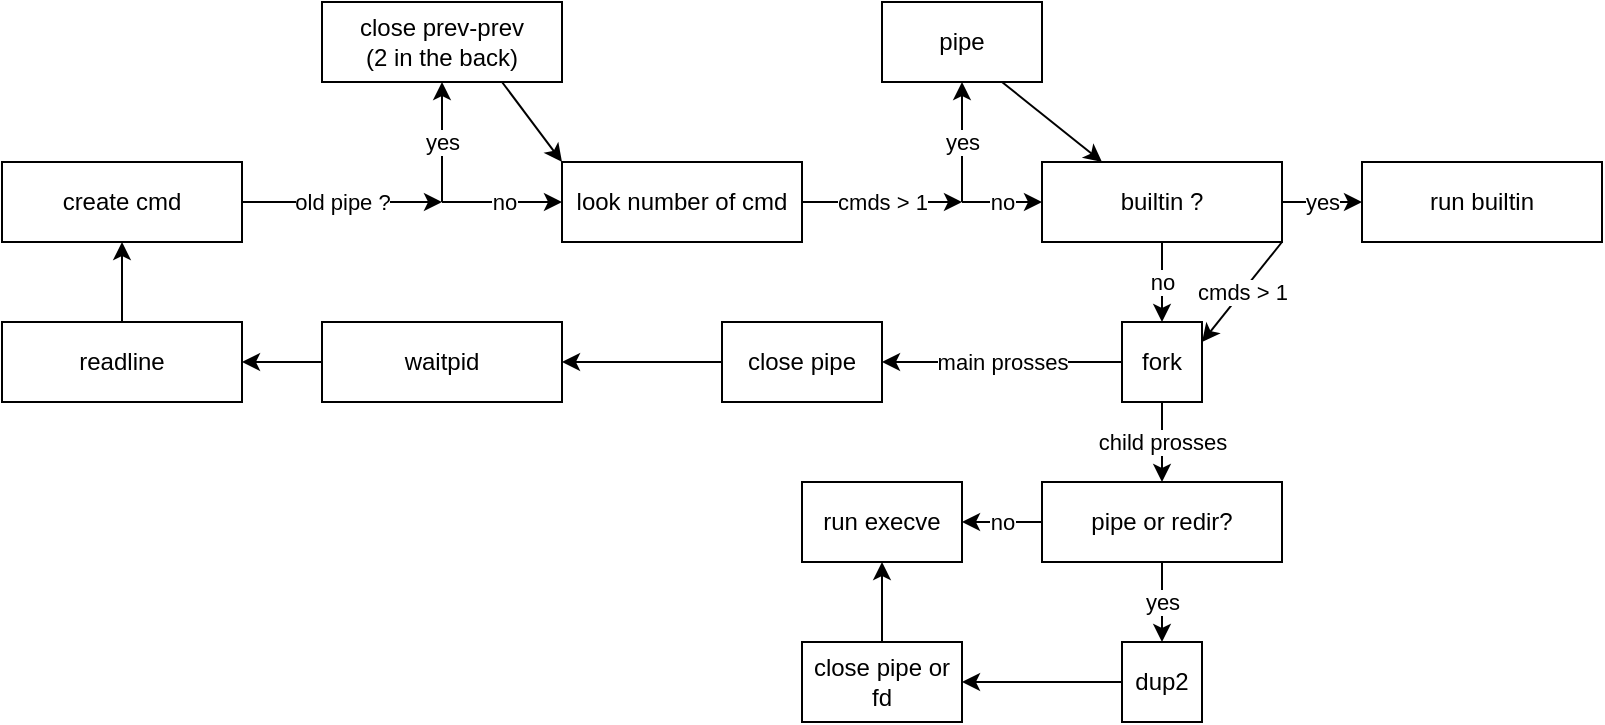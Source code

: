 <mxfile version="26.0.3">
  <diagram name="Page-1" id="vPPKM-zbCPbBMnepHrfe">
    <mxGraphModel dx="1712" dy="1262" grid="1" gridSize="10" guides="1" tooltips="1" connect="1" arrows="1" fold="1" page="1" pageScale="1" pageWidth="850" pageHeight="1100" math="0" shadow="0">
      <root>
        <mxCell id="0" />
        <mxCell id="1" parent="0" />
        <mxCell id="a0XvktiSnbQnQ7Jx8TSW-2" value="create cmd" style="whiteSpace=wrap;html=1;" parent="1" vertex="1">
          <mxGeometry y="240" width="120" height="40" as="geometry" />
        </mxCell>
        <mxCell id="a0XvktiSnbQnQ7Jx8TSW-3" value="look number of cmd" style="whiteSpace=wrap;html=1;" parent="1" vertex="1">
          <mxGeometry x="280" y="240" width="120" height="40" as="geometry" />
        </mxCell>
        <mxCell id="a0XvktiSnbQnQ7Jx8TSW-10" value="pipe" style="whiteSpace=wrap;html=1;" parent="1" vertex="1">
          <mxGeometry x="440" y="160" width="80" height="40" as="geometry" />
        </mxCell>
        <mxCell id="a0XvktiSnbQnQ7Jx8TSW-12" value="builtin ?" style="whiteSpace=wrap;html=1;" parent="1" vertex="1">
          <mxGeometry x="520" y="240" width="120" height="40" as="geometry" />
        </mxCell>
        <mxCell id="a0XvktiSnbQnQ7Jx8TSW-17" value="" style="endArrow=classic;html=1;rounded=0;exitX=1;exitY=0.5;exitDx=0;exitDy=0;" parent="1" source="a0XvktiSnbQnQ7Jx8TSW-2" edge="1">
          <mxGeometry relative="1" as="geometry">
            <mxPoint x="200" y="240" as="sourcePoint" />
            <mxPoint x="220" y="260" as="targetPoint" />
          </mxGeometry>
        </mxCell>
        <mxCell id="a0XvktiSnbQnQ7Jx8TSW-18" value="old pipe ?" style="edgeLabel;resizable=0;html=1;;align=center;verticalAlign=middle;" parent="a0XvktiSnbQnQ7Jx8TSW-17" connectable="0" vertex="1">
          <mxGeometry relative="1" as="geometry" />
        </mxCell>
        <mxCell id="a0XvktiSnbQnQ7Jx8TSW-19" value="close prev-prev&lt;br&gt;(2 in the back)" style="whiteSpace=wrap;html=1;" parent="1" vertex="1">
          <mxGeometry x="160" y="160" width="120" height="40" as="geometry" />
        </mxCell>
        <mxCell id="a0XvktiSnbQnQ7Jx8TSW-22" value="" style="endArrow=classic;html=1;rounded=0;entryX=0.5;entryY=1;entryDx=0;entryDy=0;" parent="1" target="a0XvktiSnbQnQ7Jx8TSW-19" edge="1">
          <mxGeometry relative="1" as="geometry">
            <mxPoint x="220" y="260" as="sourcePoint" />
            <mxPoint x="450" y="240" as="targetPoint" />
          </mxGeometry>
        </mxCell>
        <mxCell id="a0XvktiSnbQnQ7Jx8TSW-23" value="yes" style="edgeLabel;resizable=0;html=1;;align=center;verticalAlign=middle;" parent="a0XvktiSnbQnQ7Jx8TSW-22" connectable="0" vertex="1">
          <mxGeometry relative="1" as="geometry" />
        </mxCell>
        <mxCell id="a0XvktiSnbQnQ7Jx8TSW-24" value="" style="endArrow=classic;html=1;rounded=0;" parent="1" edge="1">
          <mxGeometry relative="1" as="geometry">
            <mxPoint x="220" y="260" as="sourcePoint" />
            <mxPoint x="280" y="260" as="targetPoint" />
          </mxGeometry>
        </mxCell>
        <mxCell id="a0XvktiSnbQnQ7Jx8TSW-25" value="no" style="edgeLabel;resizable=0;html=1;;align=center;verticalAlign=middle;" parent="a0XvktiSnbQnQ7Jx8TSW-24" connectable="0" vertex="1">
          <mxGeometry relative="1" as="geometry">
            <mxPoint x="1" as="offset" />
          </mxGeometry>
        </mxCell>
        <mxCell id="a0XvktiSnbQnQ7Jx8TSW-26" value="" style="endArrow=classic;html=1;rounded=0;exitX=0.75;exitY=1;exitDx=0;exitDy=0;entryX=0;entryY=0;entryDx=0;entryDy=0;" parent="1" source="a0XvktiSnbQnQ7Jx8TSW-19" target="a0XvktiSnbQnQ7Jx8TSW-3" edge="1">
          <mxGeometry width="50" height="50" relative="1" as="geometry">
            <mxPoint x="350" y="280" as="sourcePoint" />
            <mxPoint x="400" y="230" as="targetPoint" />
          </mxGeometry>
        </mxCell>
        <mxCell id="a0XvktiSnbQnQ7Jx8TSW-27" value="" style="endArrow=classic;html=1;rounded=0;exitX=1;exitY=0.5;exitDx=0;exitDy=0;" parent="1" source="a0XvktiSnbQnQ7Jx8TSW-3" edge="1">
          <mxGeometry relative="1" as="geometry">
            <mxPoint x="420" y="259.71" as="sourcePoint" />
            <mxPoint x="480" y="260" as="targetPoint" />
          </mxGeometry>
        </mxCell>
        <mxCell id="a0XvktiSnbQnQ7Jx8TSW-28" value="cmds &amp;gt; 1" style="edgeLabel;resizable=0;html=1;;align=center;verticalAlign=middle;" parent="a0XvktiSnbQnQ7Jx8TSW-27" connectable="0" vertex="1">
          <mxGeometry relative="1" as="geometry" />
        </mxCell>
        <mxCell id="a0XvktiSnbQnQ7Jx8TSW-31" value="" style="endArrow=classic;html=1;rounded=0;" parent="1" edge="1">
          <mxGeometry relative="1" as="geometry">
            <mxPoint x="480" y="260" as="sourcePoint" />
            <mxPoint x="480" y="200" as="targetPoint" />
          </mxGeometry>
        </mxCell>
        <mxCell id="a0XvktiSnbQnQ7Jx8TSW-32" value="yes" style="edgeLabel;resizable=0;html=1;;align=center;verticalAlign=middle;" parent="a0XvktiSnbQnQ7Jx8TSW-31" connectable="0" vertex="1">
          <mxGeometry relative="1" as="geometry" />
        </mxCell>
        <mxCell id="a0XvktiSnbQnQ7Jx8TSW-38" value="" style="endArrow=classic;html=1;rounded=0;entryX=0;entryY=0.5;entryDx=0;entryDy=0;" parent="1" target="a0XvktiSnbQnQ7Jx8TSW-12" edge="1">
          <mxGeometry relative="1" as="geometry">
            <mxPoint x="480" y="260" as="sourcePoint" />
            <mxPoint x="530" y="280" as="targetPoint" />
          </mxGeometry>
        </mxCell>
        <mxCell id="a0XvktiSnbQnQ7Jx8TSW-39" value="no" style="edgeLabel;resizable=0;html=1;;align=center;verticalAlign=middle;" parent="a0XvktiSnbQnQ7Jx8TSW-38" connectable="0" vertex="1">
          <mxGeometry relative="1" as="geometry" />
        </mxCell>
        <mxCell id="a0XvktiSnbQnQ7Jx8TSW-41" value="" style="endArrow=classic;html=1;rounded=0;exitX=0.75;exitY=1;exitDx=0;exitDy=0;entryX=0.25;entryY=0;entryDx=0;entryDy=0;" parent="1" source="a0XvktiSnbQnQ7Jx8TSW-10" target="a0XvktiSnbQnQ7Jx8TSW-12" edge="1">
          <mxGeometry width="50" height="50" relative="1" as="geometry">
            <mxPoint x="470" y="290" as="sourcePoint" />
            <mxPoint x="520" y="240" as="targetPoint" />
          </mxGeometry>
        </mxCell>
        <mxCell id="a0XvktiSnbQnQ7Jx8TSW-42" value="fork" style="whiteSpace=wrap;html=1;" parent="1" vertex="1">
          <mxGeometry x="560" y="320" width="40" height="40" as="geometry" />
        </mxCell>
        <mxCell id="a0XvktiSnbQnQ7Jx8TSW-43" value="" style="endArrow=classic;html=1;rounded=0;entryX=0.5;entryY=0;entryDx=0;entryDy=0;exitX=0.5;exitY=1;exitDx=0;exitDy=0;" parent="1" source="a0XvktiSnbQnQ7Jx8TSW-12" target="a0XvktiSnbQnQ7Jx8TSW-42" edge="1">
          <mxGeometry relative="1" as="geometry">
            <mxPoint x="600" y="300" as="sourcePoint" />
            <mxPoint x="640" y="300" as="targetPoint" />
          </mxGeometry>
        </mxCell>
        <mxCell id="a0XvktiSnbQnQ7Jx8TSW-44" value="no" style="edgeLabel;resizable=0;html=1;;align=center;verticalAlign=middle;" parent="a0XvktiSnbQnQ7Jx8TSW-43" connectable="0" vertex="1">
          <mxGeometry relative="1" as="geometry" />
        </mxCell>
        <mxCell id="a0XvktiSnbQnQ7Jx8TSW-46" value="" style="endArrow=classic;html=1;rounded=0;entryX=1;entryY=0.25;entryDx=0;entryDy=0;exitX=1;exitY=1;exitDx=0;exitDy=0;" parent="1" source="a0XvktiSnbQnQ7Jx8TSW-12" target="a0XvktiSnbQnQ7Jx8TSW-42" edge="1">
          <mxGeometry relative="1" as="geometry">
            <mxPoint x="640" y="290" as="sourcePoint" />
            <mxPoint x="640" y="330" as="targetPoint" />
          </mxGeometry>
        </mxCell>
        <mxCell id="a0XvktiSnbQnQ7Jx8TSW-47" value="cmds &amp;gt; 1" style="edgeLabel;resizable=0;html=1;;align=center;verticalAlign=middle;" parent="a0XvktiSnbQnQ7Jx8TSW-46" connectable="0" vertex="1">
          <mxGeometry relative="1" as="geometry" />
        </mxCell>
        <mxCell id="a0XvktiSnbQnQ7Jx8TSW-49" value="" style="endArrow=classic;html=1;rounded=0;exitX=1;exitY=0.5;exitDx=0;exitDy=0;entryX=0;entryY=0.5;entryDx=0;entryDy=0;" parent="1" source="a0XvktiSnbQnQ7Jx8TSW-12" target="a0XvktiSnbQnQ7Jx8TSW-51" edge="1">
          <mxGeometry relative="1" as="geometry">
            <mxPoint x="710" y="280" as="sourcePoint" />
            <mxPoint x="680" y="260" as="targetPoint" />
          </mxGeometry>
        </mxCell>
        <mxCell id="a0XvktiSnbQnQ7Jx8TSW-50" value="yes" style="edgeLabel;resizable=0;html=1;;align=center;verticalAlign=middle;" parent="a0XvktiSnbQnQ7Jx8TSW-49" connectable="0" vertex="1">
          <mxGeometry relative="1" as="geometry" />
        </mxCell>
        <mxCell id="a0XvktiSnbQnQ7Jx8TSW-51" value="run builtin" style="whiteSpace=wrap;html=1;" parent="1" vertex="1">
          <mxGeometry x="680" y="240" width="120" height="40" as="geometry" />
        </mxCell>
        <mxCell id="a0XvktiSnbQnQ7Jx8TSW-52" value="" style="endArrow=classic;html=1;rounded=0;exitX=0;exitY=0.5;exitDx=0;exitDy=0;entryX=1;entryY=0.5;entryDx=0;entryDy=0;" parent="1" source="a0XvktiSnbQnQ7Jx8TSW-42" target="a0XvktiSnbQnQ7Jx8TSW-68" edge="1">
          <mxGeometry relative="1" as="geometry">
            <mxPoint x="520" y="320" as="sourcePoint" />
            <mxPoint x="470" y="330" as="targetPoint" />
          </mxGeometry>
        </mxCell>
        <mxCell id="a0XvktiSnbQnQ7Jx8TSW-53" value="main prosses" style="edgeLabel;resizable=0;html=1;;align=center;verticalAlign=middle;" parent="a0XvktiSnbQnQ7Jx8TSW-52" connectable="0" vertex="1">
          <mxGeometry relative="1" as="geometry" />
        </mxCell>
        <mxCell id="a0XvktiSnbQnQ7Jx8TSW-54" value="" style="endArrow=classic;html=1;rounded=0;exitX=0.5;exitY=1;exitDx=0;exitDy=0;entryX=0.5;entryY=0;entryDx=0;entryDy=0;" parent="1" source="a0XvktiSnbQnQ7Jx8TSW-42" target="a0XvktiSnbQnQ7Jx8TSW-56" edge="1">
          <mxGeometry relative="1" as="geometry">
            <mxPoint x="570" y="400" as="sourcePoint" />
            <mxPoint x="580" y="400" as="targetPoint" />
          </mxGeometry>
        </mxCell>
        <mxCell id="a0XvktiSnbQnQ7Jx8TSW-55" value="child prosses" style="edgeLabel;resizable=0;html=1;;align=center;verticalAlign=middle;" parent="a0XvktiSnbQnQ7Jx8TSW-54" connectable="0" vertex="1">
          <mxGeometry relative="1" as="geometry" />
        </mxCell>
        <mxCell id="a0XvktiSnbQnQ7Jx8TSW-56" value="pipe or redir?" style="whiteSpace=wrap;html=1;" parent="1" vertex="1">
          <mxGeometry x="520" y="400" width="120" height="40" as="geometry" />
        </mxCell>
        <mxCell id="a0XvktiSnbQnQ7Jx8TSW-57" value="" style="endArrow=classic;html=1;rounded=0;exitX=0.5;exitY=1;exitDx=0;exitDy=0;entryX=0.5;entryY=0;entryDx=0;entryDy=0;" parent="1" source="a0XvktiSnbQnQ7Jx8TSW-56" target="a0XvktiSnbQnQ7Jx8TSW-59" edge="1">
          <mxGeometry relative="1" as="geometry">
            <mxPoint x="500" y="520" as="sourcePoint" />
            <mxPoint x="590" y="470" as="targetPoint" />
          </mxGeometry>
        </mxCell>
        <mxCell id="a0XvktiSnbQnQ7Jx8TSW-58" value="yes" style="edgeLabel;resizable=0;html=1;;align=center;verticalAlign=middle;" parent="a0XvktiSnbQnQ7Jx8TSW-57" connectable="0" vertex="1">
          <mxGeometry relative="1" as="geometry" />
        </mxCell>
        <mxCell id="a0XvktiSnbQnQ7Jx8TSW-64" style="edgeStyle=orthogonalEdgeStyle;rounded=0;orthogonalLoop=1;jettySize=auto;html=1;entryX=0.5;entryY=1;entryDx=0;entryDy=0;exitX=0.5;exitY=0;exitDx=0;exitDy=0;" parent="1" source="a0XvktiSnbQnQ7Jx8TSW-72" target="a0XvktiSnbQnQ7Jx8TSW-60" edge="1">
          <mxGeometry relative="1" as="geometry">
            <mxPoint x="480" y="500" as="sourcePoint" />
          </mxGeometry>
        </mxCell>
        <mxCell id="a0XvktiSnbQnQ7Jx8TSW-73" style="edgeStyle=orthogonalEdgeStyle;rounded=0;orthogonalLoop=1;jettySize=auto;html=1;entryX=1;entryY=0.5;entryDx=0;entryDy=0;" parent="1" source="a0XvktiSnbQnQ7Jx8TSW-59" target="a0XvktiSnbQnQ7Jx8TSW-72" edge="1">
          <mxGeometry relative="1" as="geometry" />
        </mxCell>
        <mxCell id="a0XvktiSnbQnQ7Jx8TSW-59" value="dup2" style="whiteSpace=wrap;html=1;" parent="1" vertex="1">
          <mxGeometry x="560" y="480" width="40" height="40" as="geometry" />
        </mxCell>
        <mxCell id="a0XvktiSnbQnQ7Jx8TSW-60" value="run&amp;nbsp;execve" style="whiteSpace=wrap;html=1;" parent="1" vertex="1">
          <mxGeometry x="400" y="400" width="80" height="40" as="geometry" />
        </mxCell>
        <mxCell id="a0XvktiSnbQnQ7Jx8TSW-62" value="" style="endArrow=classic;html=1;rounded=0;entryX=1;entryY=0.5;entryDx=0;entryDy=0;exitX=0;exitY=0.5;exitDx=0;exitDy=0;" parent="1" source="a0XvktiSnbQnQ7Jx8TSW-56" target="a0XvktiSnbQnQ7Jx8TSW-60" edge="1">
          <mxGeometry relative="1" as="geometry">
            <mxPoint x="590" y="290" as="sourcePoint" />
            <mxPoint x="590" y="330" as="targetPoint" />
          </mxGeometry>
        </mxCell>
        <mxCell id="a0XvktiSnbQnQ7Jx8TSW-63" value="no" style="edgeLabel;resizable=0;html=1;;align=center;verticalAlign=middle;" parent="a0XvktiSnbQnQ7Jx8TSW-62" connectable="0" vertex="1">
          <mxGeometry relative="1" as="geometry" />
        </mxCell>
        <mxCell id="a0XvktiSnbQnQ7Jx8TSW-70" style="edgeStyle=orthogonalEdgeStyle;rounded=0;orthogonalLoop=1;jettySize=auto;html=1;entryX=1;entryY=0.5;entryDx=0;entryDy=0;" parent="1" source="a0XvktiSnbQnQ7Jx8TSW-66" target="a0XvktiSnbQnQ7Jx8TSW-67" edge="1">
          <mxGeometry relative="1" as="geometry" />
        </mxCell>
        <mxCell id="a0XvktiSnbQnQ7Jx8TSW-66" value="waitpid" style="whiteSpace=wrap;html=1;" parent="1" vertex="1">
          <mxGeometry x="160" y="320" width="120" height="40" as="geometry" />
        </mxCell>
        <mxCell id="a0XvktiSnbQnQ7Jx8TSW-71" style="edgeStyle=orthogonalEdgeStyle;rounded=0;orthogonalLoop=1;jettySize=auto;html=1;entryX=0.5;entryY=1;entryDx=0;entryDy=0;" parent="1" source="a0XvktiSnbQnQ7Jx8TSW-67" target="a0XvktiSnbQnQ7Jx8TSW-2" edge="1">
          <mxGeometry relative="1" as="geometry" />
        </mxCell>
        <mxCell id="a0XvktiSnbQnQ7Jx8TSW-67" value="readline" style="whiteSpace=wrap;html=1;" parent="1" vertex="1">
          <mxGeometry y="320" width="120" height="40" as="geometry" />
        </mxCell>
        <mxCell id="a0XvktiSnbQnQ7Jx8TSW-69" style="edgeStyle=orthogonalEdgeStyle;rounded=0;orthogonalLoop=1;jettySize=auto;html=1;entryX=1;entryY=0.5;entryDx=0;entryDy=0;" parent="1" source="a0XvktiSnbQnQ7Jx8TSW-68" target="a0XvktiSnbQnQ7Jx8TSW-66" edge="1">
          <mxGeometry relative="1" as="geometry" />
        </mxCell>
        <mxCell id="a0XvktiSnbQnQ7Jx8TSW-68" value="close pipe" style="whiteSpace=wrap;html=1;" parent="1" vertex="1">
          <mxGeometry x="360" y="320" width="80" height="40" as="geometry" />
        </mxCell>
        <mxCell id="a0XvktiSnbQnQ7Jx8TSW-72" value="close pipe or fd" style="whiteSpace=wrap;html=1;" parent="1" vertex="1">
          <mxGeometry x="400" y="480" width="80" height="40" as="geometry" />
        </mxCell>
      </root>
    </mxGraphModel>
  </diagram>
</mxfile>
